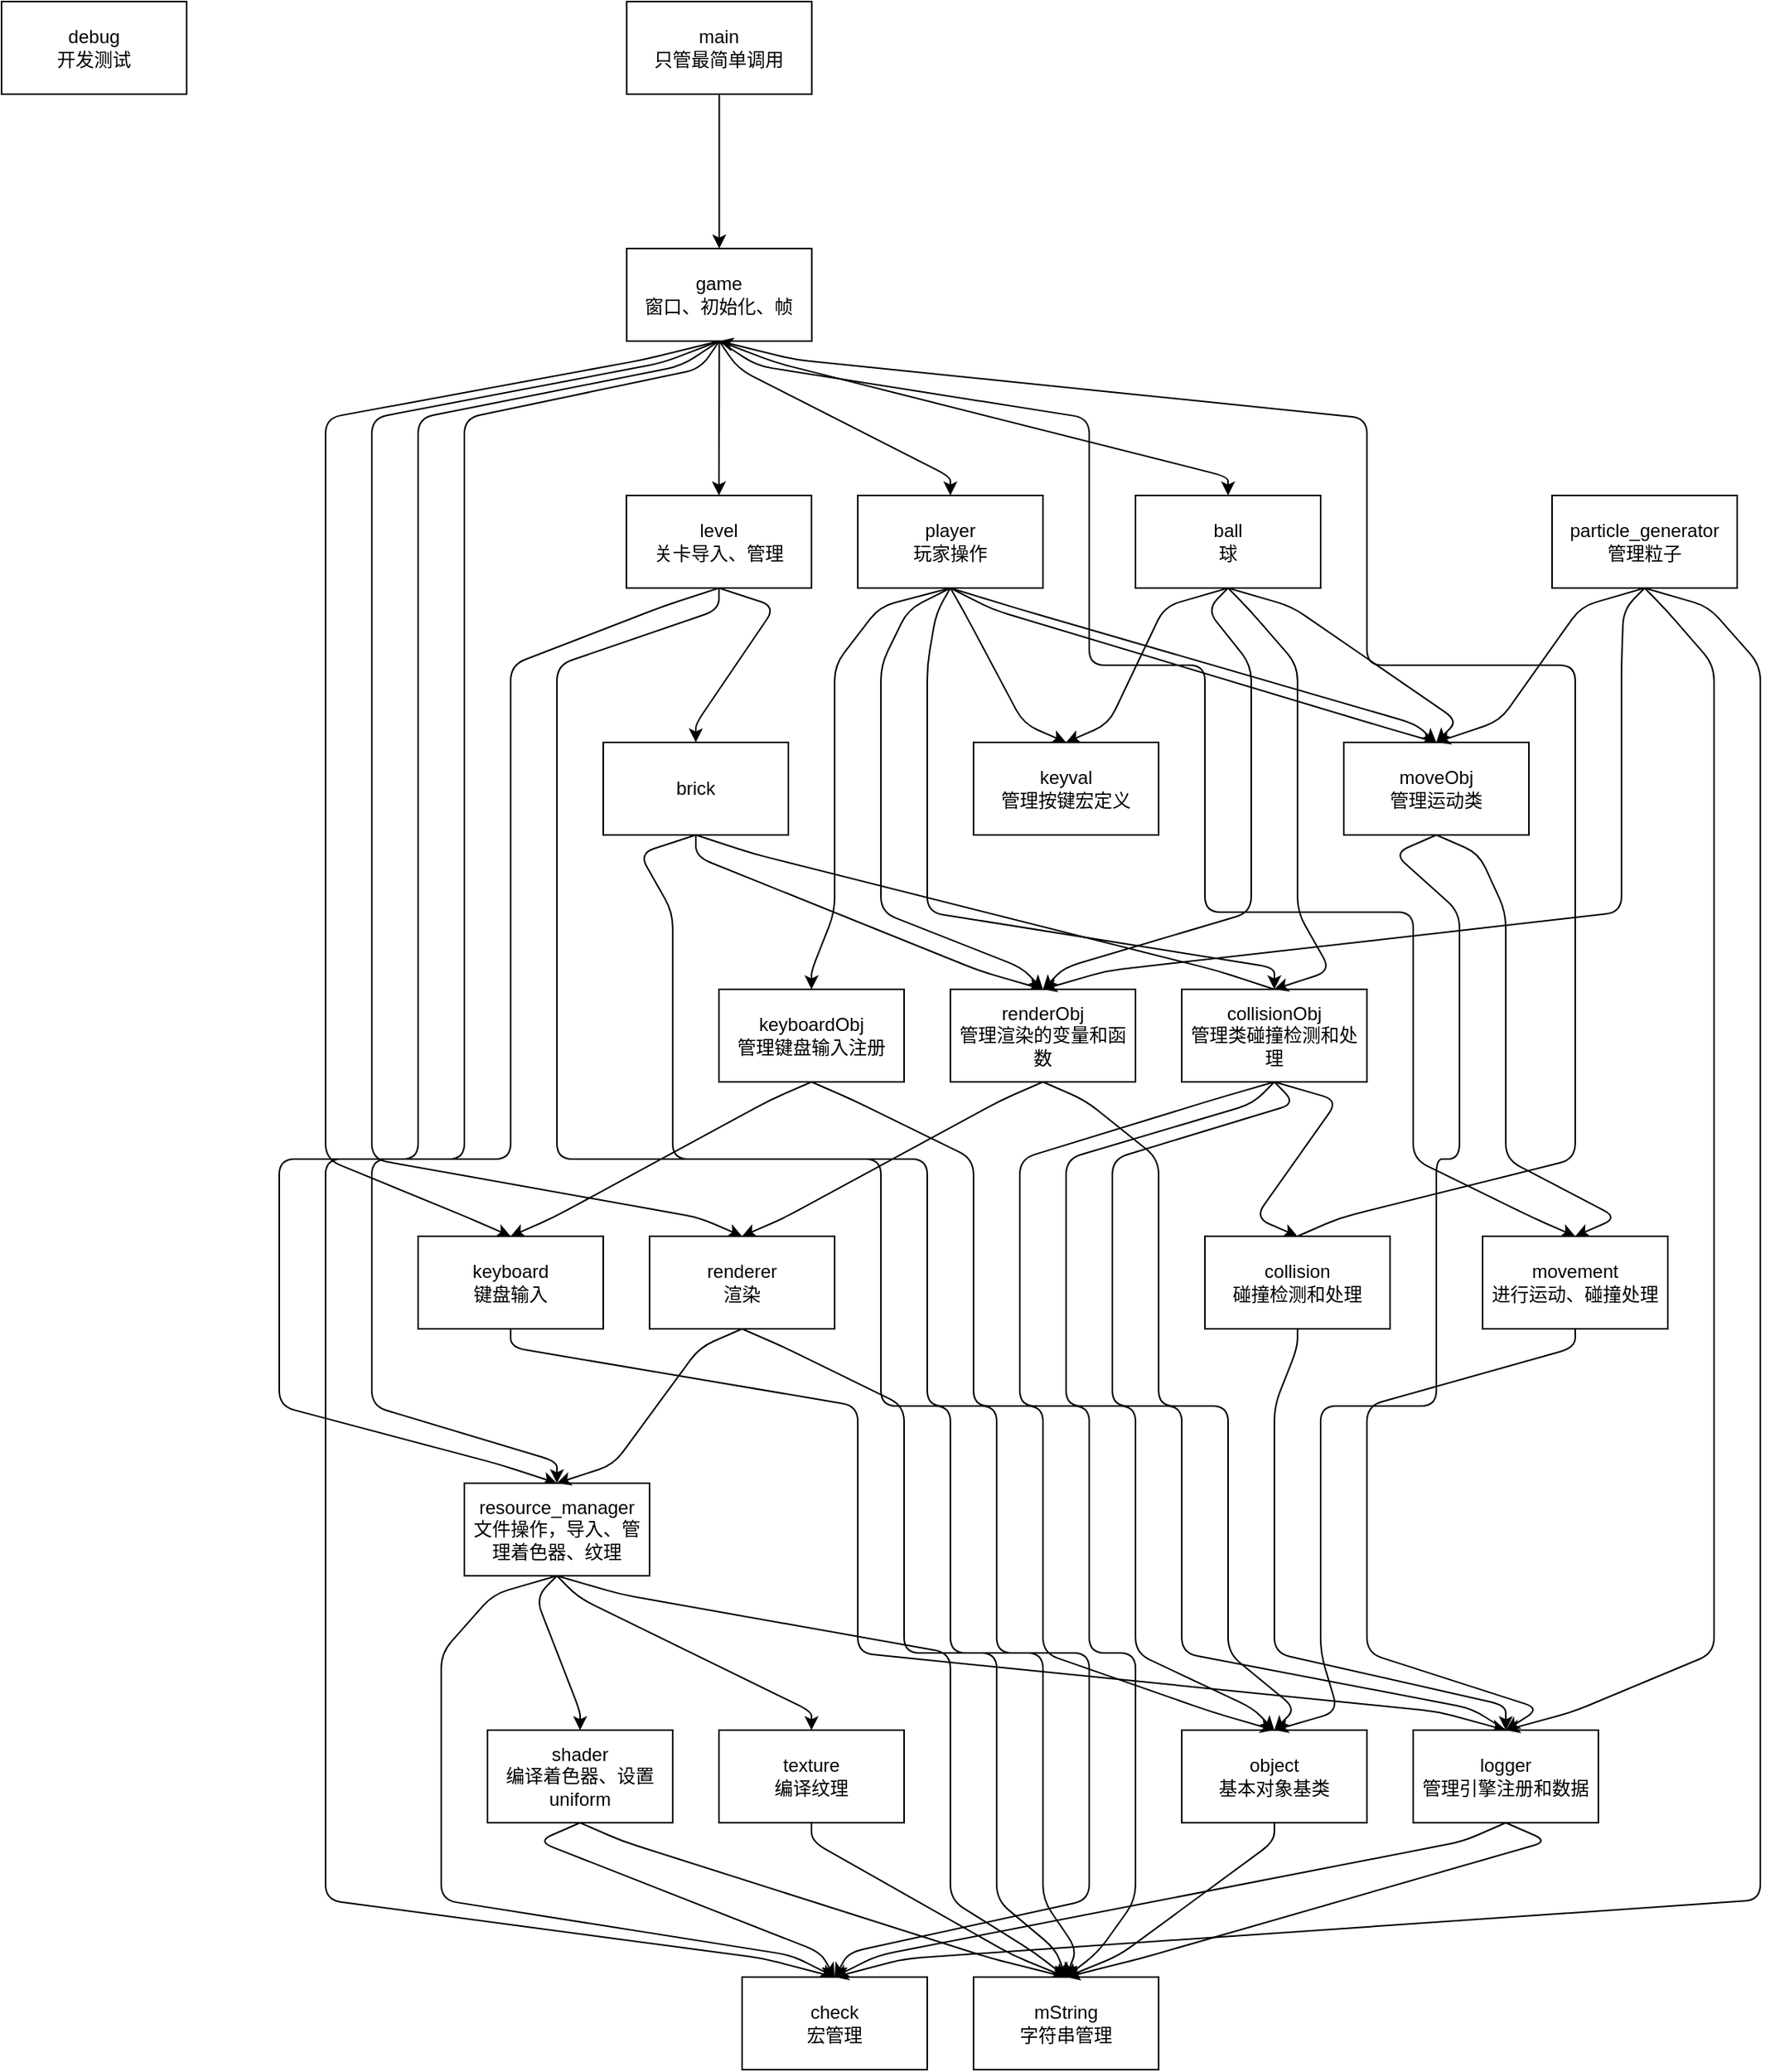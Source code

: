 <mxfile>
    <diagram id="ZIsLrHJgNXRA1_q-NFZV" name="第 1 页">
        <mxGraphModel dx="926" dy="396" grid="1" gridSize="10" guides="1" tooltips="1" connect="1" arrows="1" fold="1" page="1" pageScale="1" pageWidth="1169" pageHeight="1654" math="0" shadow="0">
            <root>
                <mxCell id="0"/>
                <mxCell id="1" parent="0"/>
                <mxCell id="4" value="" style="edgeStyle=none;html=1;noEdgeStyle=1;orthogonal=1;" parent="1" source="2" target="3" edge="1">
                    <mxGeometry relative="1" as="geometry">
                        <Array as="points">
                            <mxPoint x="465.195" y="72"/>
                            <mxPoint x="465.195" y="148"/>
                        </Array>
                    </mxGeometry>
                </mxCell>
                <mxCell id="2" value="main&lt;br&gt;只管最简单调用" style="rounded=0;whiteSpace=wrap;html=1;" parent="1" vertex="1">
                    <mxGeometry x="405.195" width="120" height="60" as="geometry"/>
                </mxCell>
                <mxCell id="11" style="edgeStyle=none;html=1;exitX=0.5;exitY=1;exitDx=0;exitDy=0;entryX=0.5;entryY=0;entryDx=0;entryDy=0;noEdgeStyle=1;orthogonal=1;" parent="1" source="3" target="10" edge="1">
                    <mxGeometry relative="1" as="geometry">
                        <Array as="points">
                            <mxPoint x="416.306" y="232"/>
                            <mxPoint x="210" y="270"/>
                            <mxPoint x="210" y="430"/>
                            <mxPoint x="210" y="430"/>
                            <mxPoint x="210" y="590"/>
                            <mxPoint x="210" y="590"/>
                            <mxPoint x="210" y="750"/>
                            <mxPoint x="302.5" y="788"/>
                        </Array>
                    </mxGeometry>
                </mxCell>
                <mxCell id="21" style="edgeStyle=none;html=1;exitX=0.5;exitY=1;exitDx=0;exitDy=0;entryX=0.5;entryY=0;entryDx=0;entryDy=0;noEdgeStyle=1;orthogonal=1;" parent="1" source="3" target="20" edge="1">
                    <mxGeometry relative="1" as="geometry">
                        <Array as="points">
                            <mxPoint x="428.528" y="234"/>
                            <mxPoint x="240" y="270"/>
                            <mxPoint x="240" y="430"/>
                            <mxPoint x="240" y="430"/>
                            <mxPoint x="240" y="590"/>
                            <mxPoint x="240" y="590"/>
                            <mxPoint x="240" y="750"/>
                            <mxPoint x="452.5" y="788"/>
                        </Array>
                    </mxGeometry>
                </mxCell>
                <mxCell id="24" style="edgeStyle=none;html=1;exitX=0.5;exitY=1;exitDx=0;exitDy=0;entryX=0.5;entryY=0;entryDx=0;entryDy=0;noEdgeStyle=1;orthogonal=1;" parent="1" source="3" target="12" edge="1">
                    <mxGeometry relative="1" as="geometry">
                        <Array as="points">
                            <mxPoint x="440.751" y="236"/>
                            <mxPoint x="270" y="270"/>
                            <mxPoint x="270" y="430"/>
                            <mxPoint x="270" y="430"/>
                            <mxPoint x="270" y="590"/>
                            <mxPoint x="270" y="590"/>
                            <mxPoint x="270" y="750"/>
                            <mxPoint x="180" y="750"/>
                            <mxPoint x="180" y="910"/>
                            <mxPoint x="323.333" y="948"/>
                        </Array>
                    </mxGeometry>
                </mxCell>
                <mxCell id="34" style="edgeStyle=none;html=1;exitX=0.5;exitY=1;exitDx=0;exitDy=0;entryX=0.5;entryY=0;entryDx=0;entryDy=0;noEdgeStyle=1;orthogonal=1;" parent="1" source="3" target="32" edge="1">
                    <mxGeometry relative="1" as="geometry">
                        <Array as="points">
                            <mxPoint x="452.973" y="238"/>
                            <mxPoint x="300" y="270"/>
                            <mxPoint x="300" y="430"/>
                            <mxPoint x="300" y="430"/>
                            <mxPoint x="300" y="590"/>
                            <mxPoint x="300" y="590"/>
                            <mxPoint x="300" y="750"/>
                            <mxPoint x="210" y="750"/>
                            <mxPoint x="210" y="910"/>
                            <mxPoint x="210" y="910"/>
                            <mxPoint x="210" y="1070"/>
                            <mxPoint x="210" y="1070"/>
                            <mxPoint x="210" y="1230"/>
                            <mxPoint x="494.167" y="1268"/>
                        </Array>
                    </mxGeometry>
                </mxCell>
                <mxCell id="40" style="edgeStyle=none;html=1;exitX=0.5;exitY=1;exitDx=0;exitDy=0;entryX=0.5;entryY=0;entryDx=0;entryDy=0;noEdgeStyle=1;orthogonal=1;" parent="1" source="3" target="28" edge="1">
                    <mxGeometry relative="1" as="geometry">
                        <Array as="points">
                            <mxPoint x="465.195" y="240"/>
                            <mxPoint x="465" y="308"/>
                        </Array>
                    </mxGeometry>
                </mxCell>
                <mxCell id="55" style="edgeStyle=none;html=1;exitX=0.5;exitY=1;exitDx=0;exitDy=0;entryX=0.5;entryY=0;entryDx=0;entryDy=0;noEdgeStyle=1;orthogonal=1;" parent="1" source="3" target="53" edge="1">
                    <mxGeometry relative="1" as="geometry">
                        <Array as="points">
                            <mxPoint x="477.417" y="238"/>
                            <mxPoint x="615" y="308"/>
                        </Array>
                    </mxGeometry>
                </mxCell>
                <mxCell id="70" style="edgeStyle=none;html=1;exitX=0.5;exitY=1;exitDx=0;exitDy=0;entryX=0.5;entryY=0;entryDx=0;entryDy=0;noEdgeStyle=1;orthogonal=1;" parent="1" source="3" target="66" edge="1">
                    <mxGeometry relative="1" as="geometry">
                        <Array as="points">
                            <mxPoint x="489.639" y="236"/>
                            <mxPoint x="705" y="270"/>
                            <mxPoint x="705" y="430"/>
                            <mxPoint x="780" y="430"/>
                            <mxPoint x="780" y="590"/>
                            <mxPoint x="915" y="590"/>
                            <mxPoint x="915" y="750"/>
                            <mxPoint x="992.5" y="788"/>
                        </Array>
                    </mxGeometry>
                </mxCell>
                <mxCell id="83" style="edgeStyle=none;html=1;exitX=0.5;exitY=1;exitDx=0;exitDy=0;entryX=0.5;entryY=0;entryDx=0;entryDy=0;noEdgeStyle=1;orthogonal=1;" parent="1" source="3" target="79" edge="1">
                    <mxGeometry relative="1" as="geometry">
                        <Array as="points">
                            <mxPoint x="501.862" y="234"/>
                            <mxPoint x="795" y="308"/>
                        </Array>
                    </mxGeometry>
                </mxCell>
                <mxCell id="3" value="game&lt;br&gt;窗口、初始化、帧" style="rounded=0;whiteSpace=wrap;html=1;" parent="1" vertex="1">
                    <mxGeometry x="405.195" y="160" width="120" height="60" as="geometry"/>
                </mxCell>
                <mxCell id="7" value="debug&lt;br&gt;开发测试" style="rounded=0;whiteSpace=wrap;html=1;" parent="1" vertex="1">
                    <mxGeometry width="120" height="60" as="geometry"/>
                </mxCell>
                <mxCell id="94" style="edgeStyle=none;html=1;exitX=0.5;exitY=1;exitDx=0;exitDy=0;entryX=0.5;entryY=0;entryDx=0;entryDy=0;noEdgeStyle=1;orthogonal=1;" parent="1" source="10" target="91" edge="1">
                    <mxGeometry relative="1" as="geometry">
                        <Array as="points">
                            <mxPoint x="330" y="872"/>
                            <mxPoint x="555" y="910"/>
                            <mxPoint x="555" y="1070"/>
                            <mxPoint x="931" y="1108"/>
                        </Array>
                    </mxGeometry>
                </mxCell>
                <mxCell id="10" value="keyboard&lt;br&gt;键盘输入" style="rounded=0;whiteSpace=wrap;html=1;" parent="1" vertex="1">
                    <mxGeometry x="270" y="800" width="120" height="60" as="geometry"/>
                </mxCell>
                <mxCell id="15" style="edgeStyle=none;html=1;exitX=0.5;exitY=1;exitDx=0;exitDy=0;entryX=0.5;entryY=0;entryDx=0;entryDy=0;noEdgeStyle=1;orthogonal=1;" parent="1" source="12" target="14" edge="1">
                    <mxGeometry relative="1" as="geometry">
                        <Array as="points">
                            <mxPoint x="346.25" y="1034"/>
                            <mxPoint x="375" y="1108"/>
                        </Array>
                    </mxGeometry>
                </mxCell>
                <mxCell id="18" style="edgeStyle=none;html=1;exitX=0.5;exitY=1;exitDx=0;exitDy=0;entryX=0.5;entryY=0;entryDx=0;entryDy=0;noEdgeStyle=1;orthogonal=1;" parent="1" source="12" target="17" edge="1">
                    <mxGeometry relative="1" as="geometry">
                        <Array as="points">
                            <mxPoint x="373.75" y="1034"/>
                            <mxPoint x="525" y="1108"/>
                        </Array>
                    </mxGeometry>
                </mxCell>
                <mxCell id="41" style="edgeStyle=none;html=1;exitX=0.5;exitY=1;exitDx=0;exitDy=0;entryX=0.5;entryY=0;entryDx=0;entryDy=0;noEdgeStyle=1;orthogonal=1;" parent="1" source="12" target="32" edge="1">
                    <mxGeometry relative="1" as="geometry">
                        <Array as="points">
                            <mxPoint x="318.75" y="1032"/>
                            <mxPoint x="285" y="1070"/>
                            <mxPoint x="285" y="1230"/>
                            <mxPoint x="512.5" y="1266"/>
                        </Array>
                    </mxGeometry>
                </mxCell>
                <mxCell id="42" style="edgeStyle=none;html=1;exitX=0.5;exitY=1;exitDx=0;exitDy=0;entryX=0.5;entryY=0;entryDx=0;entryDy=0;noEdgeStyle=1;orthogonal=1;" parent="1" source="12" target="31" edge="1">
                    <mxGeometry relative="1" as="geometry">
                        <Array as="points">
                            <mxPoint x="401.25" y="1032"/>
                            <mxPoint x="615" y="1070"/>
                            <mxPoint x="615" y="1230"/>
                            <mxPoint x="669.375" y="1264"/>
                        </Array>
                    </mxGeometry>
                </mxCell>
                <mxCell id="12" value="resource_manager&lt;br&gt;文件操作，导入、管理着色器、纹理" style="rounded=0;whiteSpace=wrap;html=1;" parent="1" vertex="1">
                    <mxGeometry x="300" y="960" width="120" height="60" as="geometry"/>
                </mxCell>
                <mxCell id="43" style="edgeStyle=none;html=1;exitX=0.5;exitY=1;exitDx=0;exitDy=0;entryX=0.5;entryY=0;entryDx=0;entryDy=0;noEdgeStyle=1;orthogonal=1;" parent="1" source="14" target="32" edge="1">
                    <mxGeometry relative="1" as="geometry">
                        <Array as="points">
                            <mxPoint x="347.5" y="1192"/>
                            <mxPoint x="530.833" y="1264"/>
                        </Array>
                    </mxGeometry>
                </mxCell>
                <mxCell id="44" style="edgeStyle=none;html=1;exitX=0.5;exitY=1;exitDx=0;exitDy=0;entryX=0.5;entryY=0;entryDx=0;entryDy=0;noEdgeStyle=1;orthogonal=1;" parent="1" source="14" target="31" edge="1">
                    <mxGeometry relative="1" as="geometry">
                        <Array as="points">
                            <mxPoint x="402.5" y="1192"/>
                            <mxPoint x="641.875" y="1268"/>
                        </Array>
                    </mxGeometry>
                </mxCell>
                <mxCell id="14" value="shader&lt;br&gt;编译着色器、设置uniform" style="rounded=0;whiteSpace=wrap;html=1;" parent="1" vertex="1">
                    <mxGeometry x="315" y="1120" width="120" height="60" as="geometry"/>
                </mxCell>
                <mxCell id="46" style="edgeStyle=none;html=1;exitX=0.5;exitY=1;exitDx=0;exitDy=0;entryX=0.5;entryY=0;entryDx=0;entryDy=0;noEdgeStyle=1;orthogonal=1;" parent="1" source="17" target="31" edge="1">
                    <mxGeometry relative="1" as="geometry">
                        <Array as="points">
                            <mxPoint x="525" y="1192"/>
                            <mxPoint x="655.625" y="1266"/>
                        </Array>
                    </mxGeometry>
                </mxCell>
                <mxCell id="17" value="texture&lt;br&gt;编译纹理" style="rounded=0;whiteSpace=wrap;html=1;" parent="1" vertex="1">
                    <mxGeometry x="465" y="1120" width="120" height="60" as="geometry"/>
                </mxCell>
                <mxCell id="37" style="edgeStyle=none;html=1;exitX=0.5;exitY=1;exitDx=0;exitDy=0;entryX=0.5;entryY=0;entryDx=0;entryDy=0;noEdgeStyle=1;orthogonal=1;" parent="1" source="19" target="31" edge="1">
                    <mxGeometry relative="1" as="geometry">
                        <Array as="points">
                            <mxPoint x="825" y="1192"/>
                            <mxPoint x="724.375" y="1266"/>
                        </Array>
                    </mxGeometry>
                </mxCell>
                <mxCell id="19" value="object&lt;br&gt;基本对象基类" style="rounded=0;whiteSpace=wrap;html=1;" parent="1" vertex="1">
                    <mxGeometry x="765" y="1120" width="120" height="60" as="geometry"/>
                </mxCell>
                <mxCell id="22" style="edgeStyle=none;html=1;exitX=0.5;exitY=1;exitDx=0;exitDy=0;entryX=0.5;entryY=0;entryDx=0;entryDy=0;noEdgeStyle=1;orthogonal=1;" parent="1" source="20" target="12" edge="1">
                    <mxGeometry relative="1" as="geometry">
                        <Array as="points">
                            <mxPoint x="452.5" y="872"/>
                            <mxPoint x="396.667" y="948"/>
                        </Array>
                    </mxGeometry>
                </mxCell>
                <mxCell id="38" style="edgeStyle=none;html=1;exitX=0.5;exitY=1;exitDx=0;exitDy=0;entryX=0.5;entryY=0;entryDx=0;entryDy=0;noEdgeStyle=1;orthogonal=1;" parent="1" source="20" target="31" edge="1">
                    <mxGeometry relative="1" as="geometry">
                        <Array as="points">
                            <mxPoint x="507.5" y="872"/>
                            <mxPoint x="585" y="910"/>
                            <mxPoint x="585" y="1070"/>
                            <mxPoint x="645" y="1070"/>
                            <mxPoint x="645" y="1230"/>
                            <mxPoint x="683.125" y="1262"/>
                        </Array>
                    </mxGeometry>
                </mxCell>
                <mxCell id="20" value="renderer&lt;br&gt;渲染" style="rounded=0;whiteSpace=wrap;html=1;" parent="1" vertex="1">
                    <mxGeometry x="420" y="800" width="120" height="60" as="geometry"/>
                </mxCell>
                <mxCell id="33" style="edgeStyle=none;html=1;exitX=0.5;exitY=1;exitDx=0;exitDy=0;entryX=0.5;entryY=0;entryDx=0;entryDy=0;noEdgeStyle=1;orthogonal=1;startArrow=none;" parent="1" source="72" target="31" edge="1">
                    <mxGeometry relative="1" as="geometry">
                        <Array as="points">
                            <mxPoint x="783.75" y="712"/>
                            <mxPoint x="660" y="750"/>
                            <mxPoint x="660" y="910"/>
                            <mxPoint x="705" y="910"/>
                            <mxPoint x="705" y="1070"/>
                            <mxPoint x="735" y="1070"/>
                            <mxPoint x="735" y="1230"/>
                            <mxPoint x="710.625" y="1264"/>
                        </Array>
                    </mxGeometry>
                </mxCell>
                <mxCell id="51" style="edgeStyle=none;html=1;exitX=0.5;exitY=1;exitDx=0;exitDy=0;entryX=0.5;entryY=0;entryDx=0;entryDy=0;noEdgeStyle=1;orthogonal=1;" parent="1" source="25" target="47" edge="1">
                    <mxGeometry relative="1" as="geometry">
                        <Array as="points">
                            <mxPoint x="450" y="554"/>
                            <mxPoint x="633.75" y="628"/>
                        </Array>
                    </mxGeometry>
                </mxCell>
                <mxCell id="52" style="edgeStyle=none;html=1;exitX=0.5;exitY=1;exitDx=0;exitDy=0;entryX=0.5;entryY=0;entryDx=0;entryDy=0;noEdgeStyle=1;orthogonal=1;" parent="1" source="25" target="32" edge="1">
                    <mxGeometry relative="1" as="geometry">
                        <Array as="points">
                            <mxPoint x="413.333" y="552"/>
                            <mxPoint x="435" y="590"/>
                            <mxPoint x="435" y="750"/>
                            <mxPoint x="600" y="750"/>
                            <mxPoint x="600" y="910"/>
                            <mxPoint x="645" y="910"/>
                            <mxPoint x="645" y="1070"/>
                            <mxPoint x="705" y="1070"/>
                            <mxPoint x="705" y="1230"/>
                            <mxPoint x="549.167" y="1264"/>
                        </Array>
                    </mxGeometry>
                </mxCell>
                <mxCell id="25" value="brick" style="rounded=0;whiteSpace=wrap;html=1;" parent="1" vertex="1">
                    <mxGeometry x="390" y="480" width="120" height="60" as="geometry"/>
                </mxCell>
                <mxCell id="29" style="edgeStyle=none;html=1;exitX=0.5;exitY=1;exitDx=0;exitDy=0;entryX=0.5;entryY=0;entryDx=0;entryDy=0;noEdgeStyle=1;orthogonal=1;" parent="1" source="28" target="25" edge="1">
                    <mxGeometry relative="1" as="geometry">
                        <Array as="points">
                            <mxPoint x="501.667" y="392"/>
                            <mxPoint x="450" y="468"/>
                        </Array>
                    </mxGeometry>
                </mxCell>
                <mxCell id="30" style="edgeStyle=none;html=1;exitX=0.5;exitY=1;exitDx=0;exitDy=0;entryX=0.5;entryY=0;entryDx=0;entryDy=0;noEdgeStyle=1;orthogonal=1;" parent="1" source="28" target="12" edge="1">
                    <mxGeometry relative="1" as="geometry">
                        <Array as="points">
                            <mxPoint x="428.333" y="392"/>
                            <mxPoint x="330" y="430"/>
                            <mxPoint x="330" y="590"/>
                            <mxPoint x="330" y="590"/>
                            <mxPoint x="330" y="750"/>
                            <mxPoint x="240" y="750"/>
                            <mxPoint x="240" y="910"/>
                            <mxPoint x="360" y="946"/>
                        </Array>
                    </mxGeometry>
                </mxCell>
                <mxCell id="36" style="edgeStyle=none;html=1;exitX=0.5;exitY=1;exitDx=0;exitDy=0;entryX=0.5;entryY=0;entryDx=0;entryDy=0;noEdgeStyle=1;orthogonal=1;" parent="1" source="28" target="31" edge="1">
                    <mxGeometry relative="1" as="geometry">
                        <Array as="points">
                            <mxPoint x="465" y="394"/>
                            <mxPoint x="360" y="430"/>
                            <mxPoint x="360" y="590"/>
                            <mxPoint x="360" y="590"/>
                            <mxPoint x="360" y="750"/>
                            <mxPoint x="570" y="750"/>
                            <mxPoint x="570" y="910"/>
                            <mxPoint x="615" y="910"/>
                            <mxPoint x="615" y="1070"/>
                            <mxPoint x="675" y="1070"/>
                            <mxPoint x="675" y="1230"/>
                            <mxPoint x="696.875" y="1262"/>
                        </Array>
                    </mxGeometry>
                </mxCell>
                <mxCell id="28" value="level&lt;br&gt;关卡导入、管理" style="rounded=0;whiteSpace=wrap;html=1;" parent="1" vertex="1">
                    <mxGeometry x="405" y="320" width="120" height="60" as="geometry"/>
                </mxCell>
                <mxCell id="31" value="mString&lt;br&gt;字符串管理" style="rounded=0;whiteSpace=wrap;html=1;" parent="1" vertex="1">
                    <mxGeometry x="630" y="1280" width="120" height="60" as="geometry"/>
                </mxCell>
                <mxCell id="32" value="check&lt;br&gt;宏管理" style="rounded=0;whiteSpace=wrap;html=1;" parent="1" vertex="1">
                    <mxGeometry x="480" y="1280" width="120" height="60" as="geometry"/>
                </mxCell>
                <mxCell id="48" style="edgeStyle=none;html=1;exitX=0.5;exitY=1;exitDx=0;exitDy=0;entryX=0.5;entryY=0;entryDx=0;entryDy=0;noEdgeStyle=1;orthogonal=1;" parent="1" source="47" target="19" edge="1">
                    <mxGeometry relative="1" as="geometry">
                        <Array as="points">
                            <mxPoint x="702.5" y="712"/>
                            <mxPoint x="750" y="750"/>
                            <mxPoint x="750" y="910"/>
                            <mxPoint x="795" y="910"/>
                            <mxPoint x="795" y="1070"/>
                            <mxPoint x="838.75" y="1106"/>
                        </Array>
                    </mxGeometry>
                </mxCell>
                <mxCell id="49" style="edgeStyle=none;html=1;exitX=0.5;exitY=1;exitDx=0;exitDy=0;entryX=0.5;entryY=0;entryDx=0;entryDy=0;noEdgeStyle=1;orthogonal=1;" parent="1" source="47" target="20" edge="1">
                    <mxGeometry relative="1" as="geometry">
                        <Array as="points">
                            <mxPoint x="647.5" y="712"/>
                            <mxPoint x="507.5" y="788"/>
                        </Array>
                    </mxGeometry>
                </mxCell>
                <mxCell id="47" value="renderObj&lt;br&gt;管理渲染的变量和函数" style="rounded=0;whiteSpace=wrap;html=1;" parent="1" vertex="1">
                    <mxGeometry x="615" y="640" width="120" height="60" as="geometry"/>
                </mxCell>
                <mxCell id="54" style="edgeStyle=none;html=1;exitX=0.5;exitY=1;exitDx=0;exitDy=0;entryX=0.5;entryY=0;entryDx=0;entryDy=0;noEdgeStyle=1;orthogonal=1;" parent="1" source="53" target="47" edge="1">
                    <mxGeometry relative="1" as="geometry">
                        <Array as="points">
                            <mxPoint x="587.5" y="394"/>
                            <mxPoint x="570" y="430"/>
                            <mxPoint x="570" y="590"/>
                            <mxPoint x="661.25" y="626"/>
                        </Array>
                    </mxGeometry>
                </mxCell>
                <mxCell id="61" style="edgeStyle=none;html=1;exitX=0.5;exitY=1;exitDx=0;exitDy=0;entryX=0.5;entryY=0;entryDx=0;entryDy=0;noEdgeStyle=1;orthogonal=1;" parent="1" source="53" target="57" edge="1">
                    <mxGeometry relative="1" as="geometry">
                        <Array as="points">
                            <mxPoint x="569.167" y="392"/>
                            <mxPoint x="540" y="430"/>
                            <mxPoint x="540" y="590"/>
                            <mxPoint x="525" y="628"/>
                        </Array>
                    </mxGeometry>
                </mxCell>
                <mxCell id="69" style="edgeStyle=none;html=1;exitX=0.5;exitY=1;exitDx=0;exitDy=0;entryX=0.5;entryY=0;entryDx=0;entryDy=0;noEdgeStyle=1;orthogonal=1;" parent="1" source="53" target="63" edge="1">
                    <mxGeometry relative="1" as="geometry">
                        <Array as="points">
                            <mxPoint x="642.5" y="394"/>
                            <mxPoint x="888.75" y="468"/>
                        </Array>
                    </mxGeometry>
                </mxCell>
                <mxCell id="71" style="edgeStyle=none;html=1;exitX=0.5;exitY=1;exitDx=0;exitDy=0;entryX=0.5;entryY=0;entryDx=0;entryDy=0;noEdgeStyle=1;orthogonal=1;" parent="1" source="53" target="63" edge="1">
                    <mxGeometry relative="1" as="geometry">
                        <Array as="points">
                            <mxPoint x="660.833" y="394"/>
                            <mxPoint x="916.25" y="468"/>
                        </Array>
                    </mxGeometry>
                </mxCell>
                <mxCell id="77" style="edgeStyle=none;html=1;exitX=0.5;exitY=1;exitDx=0;exitDy=0;entryX=0.5;entryY=0;entryDx=0;entryDy=0;noEdgeStyle=1;orthogonal=1;" parent="1" source="53" target="72" edge="1">
                    <mxGeometry relative="1" as="geometry">
                        <Array as="points">
                            <mxPoint x="605.833" y="396"/>
                            <mxPoint x="600" y="430"/>
                            <mxPoint x="600" y="590"/>
                            <mxPoint x="825" y="626"/>
                        </Array>
                    </mxGeometry>
                </mxCell>
                <mxCell id="101" style="edgeStyle=none;html=1;exitX=0.5;exitY=1;exitDx=0;exitDy=0;entryX=0.5;entryY=0;entryDx=0;entryDy=0;noEdgeStyle=1;orthogonal=1;" parent="1" source="53" target="98" edge="1">
                    <mxGeometry relative="1" as="geometry">
                        <Array as="points">
                            <mxPoint x="624.167" y="396"/>
                            <mxPoint x="662.5" y="468"/>
                        </Array>
                    </mxGeometry>
                </mxCell>
                <mxCell id="53" value="player&lt;br&gt;玩家操作" style="rounded=0;whiteSpace=wrap;html=1;" parent="1" vertex="1">
                    <mxGeometry x="555" y="320" width="120" height="60" as="geometry"/>
                </mxCell>
                <mxCell id="58" style="edgeStyle=none;html=1;exitX=0.5;exitY=1;exitDx=0;exitDy=0;entryX=0.5;entryY=0;entryDx=0;entryDy=0;noEdgeStyle=1;orthogonal=1;" parent="1" source="57" target="19" edge="1">
                    <mxGeometry relative="1" as="geometry">
                        <Array as="points">
                            <mxPoint x="552.5" y="712"/>
                            <mxPoint x="630" y="750"/>
                            <mxPoint x="630" y="910"/>
                            <mxPoint x="675" y="910"/>
                            <mxPoint x="675" y="1070"/>
                            <mxPoint x="783.75" y="1108"/>
                        </Array>
                    </mxGeometry>
                </mxCell>
                <mxCell id="59" style="edgeStyle=none;html=1;exitX=0.5;exitY=1;exitDx=0;exitDy=0;entryX=0.5;entryY=0;entryDx=0;entryDy=0;noEdgeStyle=1;orthogonal=1;" parent="1" source="57" target="10" edge="1">
                    <mxGeometry relative="1" as="geometry">
                        <Array as="points">
                            <mxPoint x="497.5" y="712"/>
                            <mxPoint x="357.5" y="788"/>
                        </Array>
                    </mxGeometry>
                </mxCell>
                <mxCell id="57" value="keyboardObj&lt;br&gt;管理键盘输入注册" style="rounded=0;whiteSpace=wrap;html=1;" parent="1" vertex="1">
                    <mxGeometry x="465" y="640" width="120" height="60" as="geometry"/>
                </mxCell>
                <mxCell id="64" style="edgeStyle=none;html=1;exitX=0.5;exitY=1;exitDx=0;exitDy=0;entryX=0.5;entryY=0;entryDx=0;entryDy=0;noEdgeStyle=1;orthogonal=1;" parent="1" source="63" target="19" edge="1">
                    <mxGeometry relative="1" as="geometry">
                        <Array as="points">
                            <mxPoint x="902.5" y="552"/>
                            <mxPoint x="945" y="590"/>
                            <mxPoint x="945" y="750"/>
                            <mxPoint x="930" y="750"/>
                            <mxPoint x="930" y="910"/>
                            <mxPoint x="855" y="910"/>
                            <mxPoint x="855" y="1070"/>
                            <mxPoint x="866.25" y="1108"/>
                        </Array>
                    </mxGeometry>
                </mxCell>
                <mxCell id="68" style="edgeStyle=none;html=1;exitX=0.5;exitY=1;exitDx=0;exitDy=0;entryX=0.5;entryY=0;entryDx=0;entryDy=0;noEdgeStyle=1;orthogonal=1;" parent="1" source="63" target="66" edge="1">
                    <mxGeometry relative="1" as="geometry">
                        <Array as="points">
                            <mxPoint x="957.5" y="552"/>
                            <mxPoint x="975" y="590"/>
                            <mxPoint x="975" y="750"/>
                            <mxPoint x="1047.5" y="788"/>
                        </Array>
                    </mxGeometry>
                </mxCell>
                <mxCell id="63" value="moveObj&lt;br&gt;管理运动类" style="rounded=0;whiteSpace=wrap;html=1;" parent="1" vertex="1">
                    <mxGeometry x="870" y="480" width="120" height="60" as="geometry"/>
                </mxCell>
                <mxCell id="97" style="edgeStyle=none;html=1;exitX=0.5;exitY=1;exitDx=0;exitDy=0;entryX=0.5;entryY=0;entryDx=0;entryDy=0;noEdgeStyle=1;orthogonal=1;" parent="1" source="66" target="91" edge="1">
                    <mxGeometry relative="1" as="geometry">
                        <Array as="points">
                            <mxPoint x="1020" y="872"/>
                            <mxPoint x="885" y="910"/>
                            <mxPoint x="885" y="1070"/>
                            <mxPoint x="997" y="1106"/>
                        </Array>
                    </mxGeometry>
                </mxCell>
                <mxCell id="66" value="movement&lt;br&gt;进行运动、碰撞处理" style="rounded=0;whiteSpace=wrap;html=1;" parent="1" vertex="1">
                    <mxGeometry x="960" y="800" width="120" height="60" as="geometry"/>
                </mxCell>
                <mxCell id="73" value="" style="edgeStyle=none;html=1;exitX=0.5;exitY=1;exitDx=0;exitDy=0;entryX=0.5;entryY=0;entryDx=0;entryDy=0;noEdgeStyle=1;orthogonal=1;endArrow=none;" parent="1" source="25" target="72" edge="1">
                    <mxGeometry relative="1" as="geometry">
                        <Array as="points">
                            <mxPoint x="486.667" y="552"/>
                            <mxPoint x="788.333" y="628"/>
                        </Array>
                        <mxPoint x="675" y="540" as="sourcePoint"/>
                        <mxPoint x="915" y="1280" as="targetPoint"/>
                    </mxGeometry>
                </mxCell>
                <mxCell id="74" style="edgeStyle=none;html=1;exitX=0.5;exitY=1;exitDx=0;exitDy=0;entryX=0.5;entryY=0;entryDx=0;entryDy=0;noEdgeStyle=1;orthogonal=1;" parent="1" source="72" target="19" edge="1">
                    <mxGeometry relative="1" as="geometry">
                        <Array as="points">
                            <mxPoint x="811.25" y="714"/>
                            <mxPoint x="690" y="750"/>
                            <mxPoint x="690" y="910"/>
                            <mxPoint x="735" y="910"/>
                            <mxPoint x="735" y="1070"/>
                            <mxPoint x="811.25" y="1106"/>
                        </Array>
                    </mxGeometry>
                </mxCell>
                <mxCell id="75" style="edgeStyle=none;html=1;exitX=0.5;exitY=1;exitDx=0;exitDy=0;entryX=0.5;entryY=0;entryDx=0;entryDy=0;noEdgeStyle=1;orthogonal=1;startArrow=none;" parent="1" source="91" target="32" edge="1">
                    <mxGeometry relative="1" as="geometry">
                        <Array as="points">
                            <mxPoint x="947.5" y="1192"/>
                            <mxPoint x="567.5" y="1266"/>
                        </Array>
                    </mxGeometry>
                </mxCell>
                <mxCell id="89" style="edgeStyle=none;html=1;exitX=0.5;exitY=1;exitDx=0;exitDy=0;entryX=0.5;entryY=0;entryDx=0;entryDy=0;noEdgeStyle=1;orthogonal=1;" parent="1" source="72" target="84" edge="1">
                    <mxGeometry relative="1" as="geometry">
                        <Array as="points">
                            <mxPoint x="866.25" y="712"/>
                            <mxPoint x="812.5" y="788"/>
                        </Array>
                    </mxGeometry>
                </mxCell>
                <mxCell id="72" value="collisionObj&lt;br&gt;管理类碰撞检测和处理" style="rounded=0;whiteSpace=wrap;html=1;" parent="1" vertex="1">
                    <mxGeometry x="765" y="640" width="120" height="60" as="geometry"/>
                </mxCell>
                <mxCell id="80" style="edgeStyle=none;html=1;exitX=0.5;exitY=1;exitDx=0;exitDy=0;entryX=0.5;entryY=0;entryDx=0;entryDy=0;noEdgeStyle=1;orthogonal=1;" parent="1" source="79" target="63" edge="1">
                    <mxGeometry relative="1" as="geometry">
                        <Array as="points">
                            <mxPoint x="836.25" y="392"/>
                            <mxPoint x="943.75" y="466"/>
                        </Array>
                    </mxGeometry>
                </mxCell>
                <mxCell id="81" style="edgeStyle=none;html=1;exitX=0.5;exitY=1;exitDx=0;exitDy=0;entryX=0.5;entryY=0;entryDx=0;entryDy=0;noEdgeStyle=1;orthogonal=1;" parent="1" source="79" target="47" edge="1">
                    <mxGeometry relative="1" as="geometry">
                        <Array as="points">
                            <mxPoint x="781.25" y="394"/>
                            <mxPoint x="810" y="430"/>
                            <mxPoint x="810" y="590"/>
                            <mxPoint x="688.75" y="626"/>
                        </Array>
                    </mxGeometry>
                </mxCell>
                <mxCell id="82" style="edgeStyle=none;html=1;exitX=0.5;exitY=1;exitDx=0;exitDy=0;entryX=0.5;entryY=0;entryDx=0;entryDy=0;noEdgeStyle=1;orthogonal=1;" parent="1" source="79" target="72" edge="1">
                    <mxGeometry relative="1" as="geometry">
                        <Array as="points">
                            <mxPoint x="808.75" y="394"/>
                            <mxPoint x="840" y="430"/>
                            <mxPoint x="840" y="590"/>
                            <mxPoint x="861.667" y="628"/>
                        </Array>
                    </mxGeometry>
                </mxCell>
                <mxCell id="100" style="edgeStyle=none;html=1;exitX=0.5;exitY=1;exitDx=0;exitDy=0;entryX=0.5;entryY=0;entryDx=0;entryDy=0;noEdgeStyle=1;orthogonal=1;" parent="1" source="79" target="98" edge="1">
                    <mxGeometry relative="1" as="geometry">
                        <Array as="points">
                            <mxPoint x="753.75" y="392"/>
                            <mxPoint x="717.5" y="468"/>
                        </Array>
                    </mxGeometry>
                </mxCell>
                <mxCell id="79" value="ball&lt;br&gt;球" style="rounded=0;whiteSpace=wrap;html=1;" parent="1" vertex="1">
                    <mxGeometry x="735" y="320" width="120" height="60" as="geometry"/>
                </mxCell>
                <mxCell id="90" style="edgeStyle=none;html=1;exitX=0.5;exitY=0;exitDx=0;exitDy=0;entryX=0.5;entryY=1;entryDx=0;entryDy=0;noEdgeStyle=1;orthogonal=1;" parent="1" source="84" target="3" edge="1">
                    <mxGeometry relative="1" as="geometry">
                        <Array as="points">
                            <mxPoint x="867.5" y="788"/>
                            <mxPoint x="1020" y="750"/>
                            <mxPoint x="1020" y="590"/>
                            <mxPoint x="1020" y="590"/>
                            <mxPoint x="1020" y="430"/>
                            <mxPoint x="885" y="430"/>
                            <mxPoint x="885" y="270"/>
                            <mxPoint x="514.084" y="232"/>
                        </Array>
                    </mxGeometry>
                </mxCell>
                <mxCell id="96" style="edgeStyle=none;html=1;exitX=0.5;exitY=1;exitDx=0;exitDy=0;entryX=0.5;entryY=0;entryDx=0;entryDy=0;noEdgeStyle=1;orthogonal=1;" parent="1" source="84" target="91" edge="1">
                    <mxGeometry relative="1" as="geometry">
                        <Array as="points">
                            <mxPoint x="840" y="872"/>
                            <mxPoint x="825" y="910"/>
                            <mxPoint x="825" y="1070"/>
                            <mxPoint x="975" y="1104"/>
                        </Array>
                    </mxGeometry>
                </mxCell>
                <mxCell id="84" value="collision&lt;br&gt;碰撞检测和处理" style="rounded=0;whiteSpace=wrap;html=1;" parent="1" vertex="1">
                    <mxGeometry x="780" y="800" width="120" height="60" as="geometry"/>
                </mxCell>
                <mxCell id="92" style="edgeStyle=none;html=1;exitX=0.5;exitY=1;exitDx=0;exitDy=0;entryX=0.5;entryY=0;entryDx=0;entryDy=0;noEdgeStyle=1;orthogonal=1;" parent="1" source="91" target="31" edge="1">
                    <mxGeometry relative="1" as="geometry">
                        <Array as="points">
                            <mxPoint x="1002.5" y="1192"/>
                            <mxPoint x="738.125" y="1268"/>
                        </Array>
                    </mxGeometry>
                </mxCell>
                <mxCell id="95" value="" style="edgeStyle=none;html=1;exitX=0.5;exitY=1;exitDx=0;exitDy=0;entryX=0.5;entryY=0;entryDx=0;entryDy=0;noEdgeStyle=1;orthogonal=1;endArrow=none;" parent="1" source="72" target="91" edge="1">
                    <mxGeometry relative="1" as="geometry">
                        <Array as="points">
                            <mxPoint x="838.75" y="714"/>
                            <mxPoint x="720" y="750"/>
                            <mxPoint x="720" y="910"/>
                            <mxPoint x="765" y="910"/>
                            <mxPoint x="765" y="1070"/>
                            <mxPoint x="953" y="1106"/>
                        </Array>
                        <mxPoint x="915" y="700" as="sourcePoint"/>
                        <mxPoint x="720" y="1280" as="targetPoint"/>
                    </mxGeometry>
                </mxCell>
                <mxCell id="91" value="logger&lt;br&gt;管理引擎注册和数据" style="rounded=0;whiteSpace=wrap;html=1;" parent="1" vertex="1">
                    <mxGeometry x="915" y="1120" width="120" height="60" as="geometry"/>
                </mxCell>
                <mxCell id="98" value="keyval&lt;br&gt;管理按键宏定义" style="rounded=0;whiteSpace=wrap;html=1;" parent="1" vertex="1">
                    <mxGeometry x="630" y="480" width="120" height="60" as="geometry"/>
                </mxCell>
                <mxCell id="103" style="edgeStyle=none;html=1;exitX=0.5;exitY=1;exitDx=0;exitDy=0;entryX=0.5;entryY=0;entryDx=0;entryDy=0;noEdgeStyle=1;orthogonal=1;" parent="1" source="102" target="47" edge="1">
                    <mxGeometry relative="1" as="geometry">
                        <Array as="points">
                            <mxPoint x="1051.25" y="394"/>
                            <mxPoint x="1050" y="430"/>
                            <mxPoint x="1050" y="590"/>
                            <mxPoint x="716.25" y="628"/>
                        </Array>
                    </mxGeometry>
                </mxCell>
                <mxCell id="104" style="edgeStyle=none;html=1;exitX=0.5;exitY=1;exitDx=0;exitDy=0;entryX=0.5;entryY=0;entryDx=0;entryDy=0;noEdgeStyle=1;orthogonal=1;" parent="1" source="102" target="63" edge="1">
                    <mxGeometry relative="1" as="geometry">
                        <Array as="points">
                            <mxPoint x="1023.75" y="392"/>
                            <mxPoint x="971.25" y="466"/>
                        </Array>
                    </mxGeometry>
                </mxCell>
                <mxCell id="105" style="edgeStyle=none;html=1;exitX=0.5;exitY=1;exitDx=0;exitDy=0;entryX=0.5;entryY=0;entryDx=0;entryDy=0;noEdgeStyle=1;orthogonal=1;" parent="1" source="102" target="91" edge="1">
                    <mxGeometry relative="1" as="geometry">
                        <Array as="points">
                            <mxPoint x="1078.75" y="394"/>
                            <mxPoint x="1110" y="430"/>
                            <mxPoint x="1110" y="590"/>
                            <mxPoint x="1110" y="590"/>
                            <mxPoint x="1110" y="750"/>
                            <mxPoint x="1110" y="750"/>
                            <mxPoint x="1110" y="910"/>
                            <mxPoint x="1110" y="910"/>
                            <mxPoint x="1110" y="1070"/>
                            <mxPoint x="1019" y="1108"/>
                        </Array>
                    </mxGeometry>
                </mxCell>
                <mxCell id="106" style="edgeStyle=none;html=1;exitX=0.5;exitY=1;exitDx=0;exitDy=0;entryX=0.5;entryY=0;entryDx=0;entryDy=0;noEdgeStyle=1;orthogonal=1;" parent="1" source="102" target="32" edge="1">
                    <mxGeometry relative="1" as="geometry">
                        <Array as="points">
                            <mxPoint x="1106.25" y="392"/>
                            <mxPoint x="1140" y="430"/>
                            <mxPoint x="1140" y="590"/>
                            <mxPoint x="1140" y="590"/>
                            <mxPoint x="1140" y="750"/>
                            <mxPoint x="1140" y="750"/>
                            <mxPoint x="1140" y="910"/>
                            <mxPoint x="1140" y="910"/>
                            <mxPoint x="1140" y="1070"/>
                            <mxPoint x="1140" y="1070"/>
                            <mxPoint x="1140" y="1230"/>
                            <mxPoint x="585.833" y="1268"/>
                        </Array>
                    </mxGeometry>
                </mxCell>
                <mxCell id="102" value="particle_generator&lt;br&gt;管理粒子" style="rounded=0;whiteSpace=wrap;html=1;" parent="1" vertex="1">
                    <mxGeometry x="1005" y="320" width="120" height="60" as="geometry"/>
                </mxCell>
            </root>
        </mxGraphModel>
    </diagram>
</mxfile>